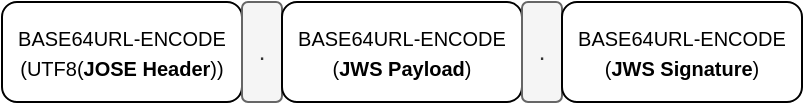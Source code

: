 <mxfile version="14.1.8" type="device"><diagram id="3zBspxf9CmCwWIl9DaUc" name="Page-1"><mxGraphModel dx="768" dy="482" grid="1" gridSize="10" guides="1" tooltips="1" connect="1" arrows="1" fold="1" page="1" pageScale="1" pageWidth="850" pageHeight="1100" math="0" shadow="0"><root><mxCell id="0"/><mxCell id="1" parent="0"/><mxCell id="eq3ZKwzXjqf7eN-Q-wXN-1" value="&lt;font style=&quot;font-size: 10px&quot;&gt;BASE64URL-ENCODE&lt;br&gt;(UTF8(&lt;b&gt;JOSE Header&lt;/b&gt;))&lt;br&gt;&lt;/font&gt;" style="rounded=1;whiteSpace=wrap;html=1;" vertex="1" parent="1"><mxGeometry x="160" y="190" width="120" height="50" as="geometry"/></mxCell><mxCell id="eq3ZKwzXjqf7eN-Q-wXN-2" value="." style="rounded=1;whiteSpace=wrap;html=1;fillColor=#f5f5f5;strokeColor=#666666;fontColor=#333333;" vertex="1" parent="1"><mxGeometry x="280" y="190" width="20" height="50" as="geometry"/></mxCell><mxCell id="eq3ZKwzXjqf7eN-Q-wXN-3" value="&lt;font style=&quot;font-size: 10px&quot;&gt;BASE64URL-ENCODE&lt;br&gt;(&lt;b&gt;JWS Payload&lt;/b&gt;)&lt;br&gt;&lt;/font&gt;" style="rounded=1;whiteSpace=wrap;html=1;" vertex="1" parent="1"><mxGeometry x="300" y="190" width="120" height="50" as="geometry"/></mxCell><mxCell id="eq3ZKwzXjqf7eN-Q-wXN-4" value="." style="rounded=1;whiteSpace=wrap;html=1;fillColor=#f5f5f5;strokeColor=#666666;fontColor=#333333;" vertex="1" parent="1"><mxGeometry x="420" y="190" width="20" height="50" as="geometry"/></mxCell><mxCell id="eq3ZKwzXjqf7eN-Q-wXN-5" value="&lt;font style=&quot;font-size: 10px&quot;&gt;BASE64URL-ENCODE&lt;br&gt;(&lt;b&gt;JWS Signature&lt;/b&gt;)&lt;br&gt;&lt;/font&gt;" style="rounded=1;whiteSpace=wrap;html=1;" vertex="1" parent="1"><mxGeometry x="440" y="190" width="120" height="50" as="geometry"/></mxCell></root></mxGraphModel></diagram></mxfile>